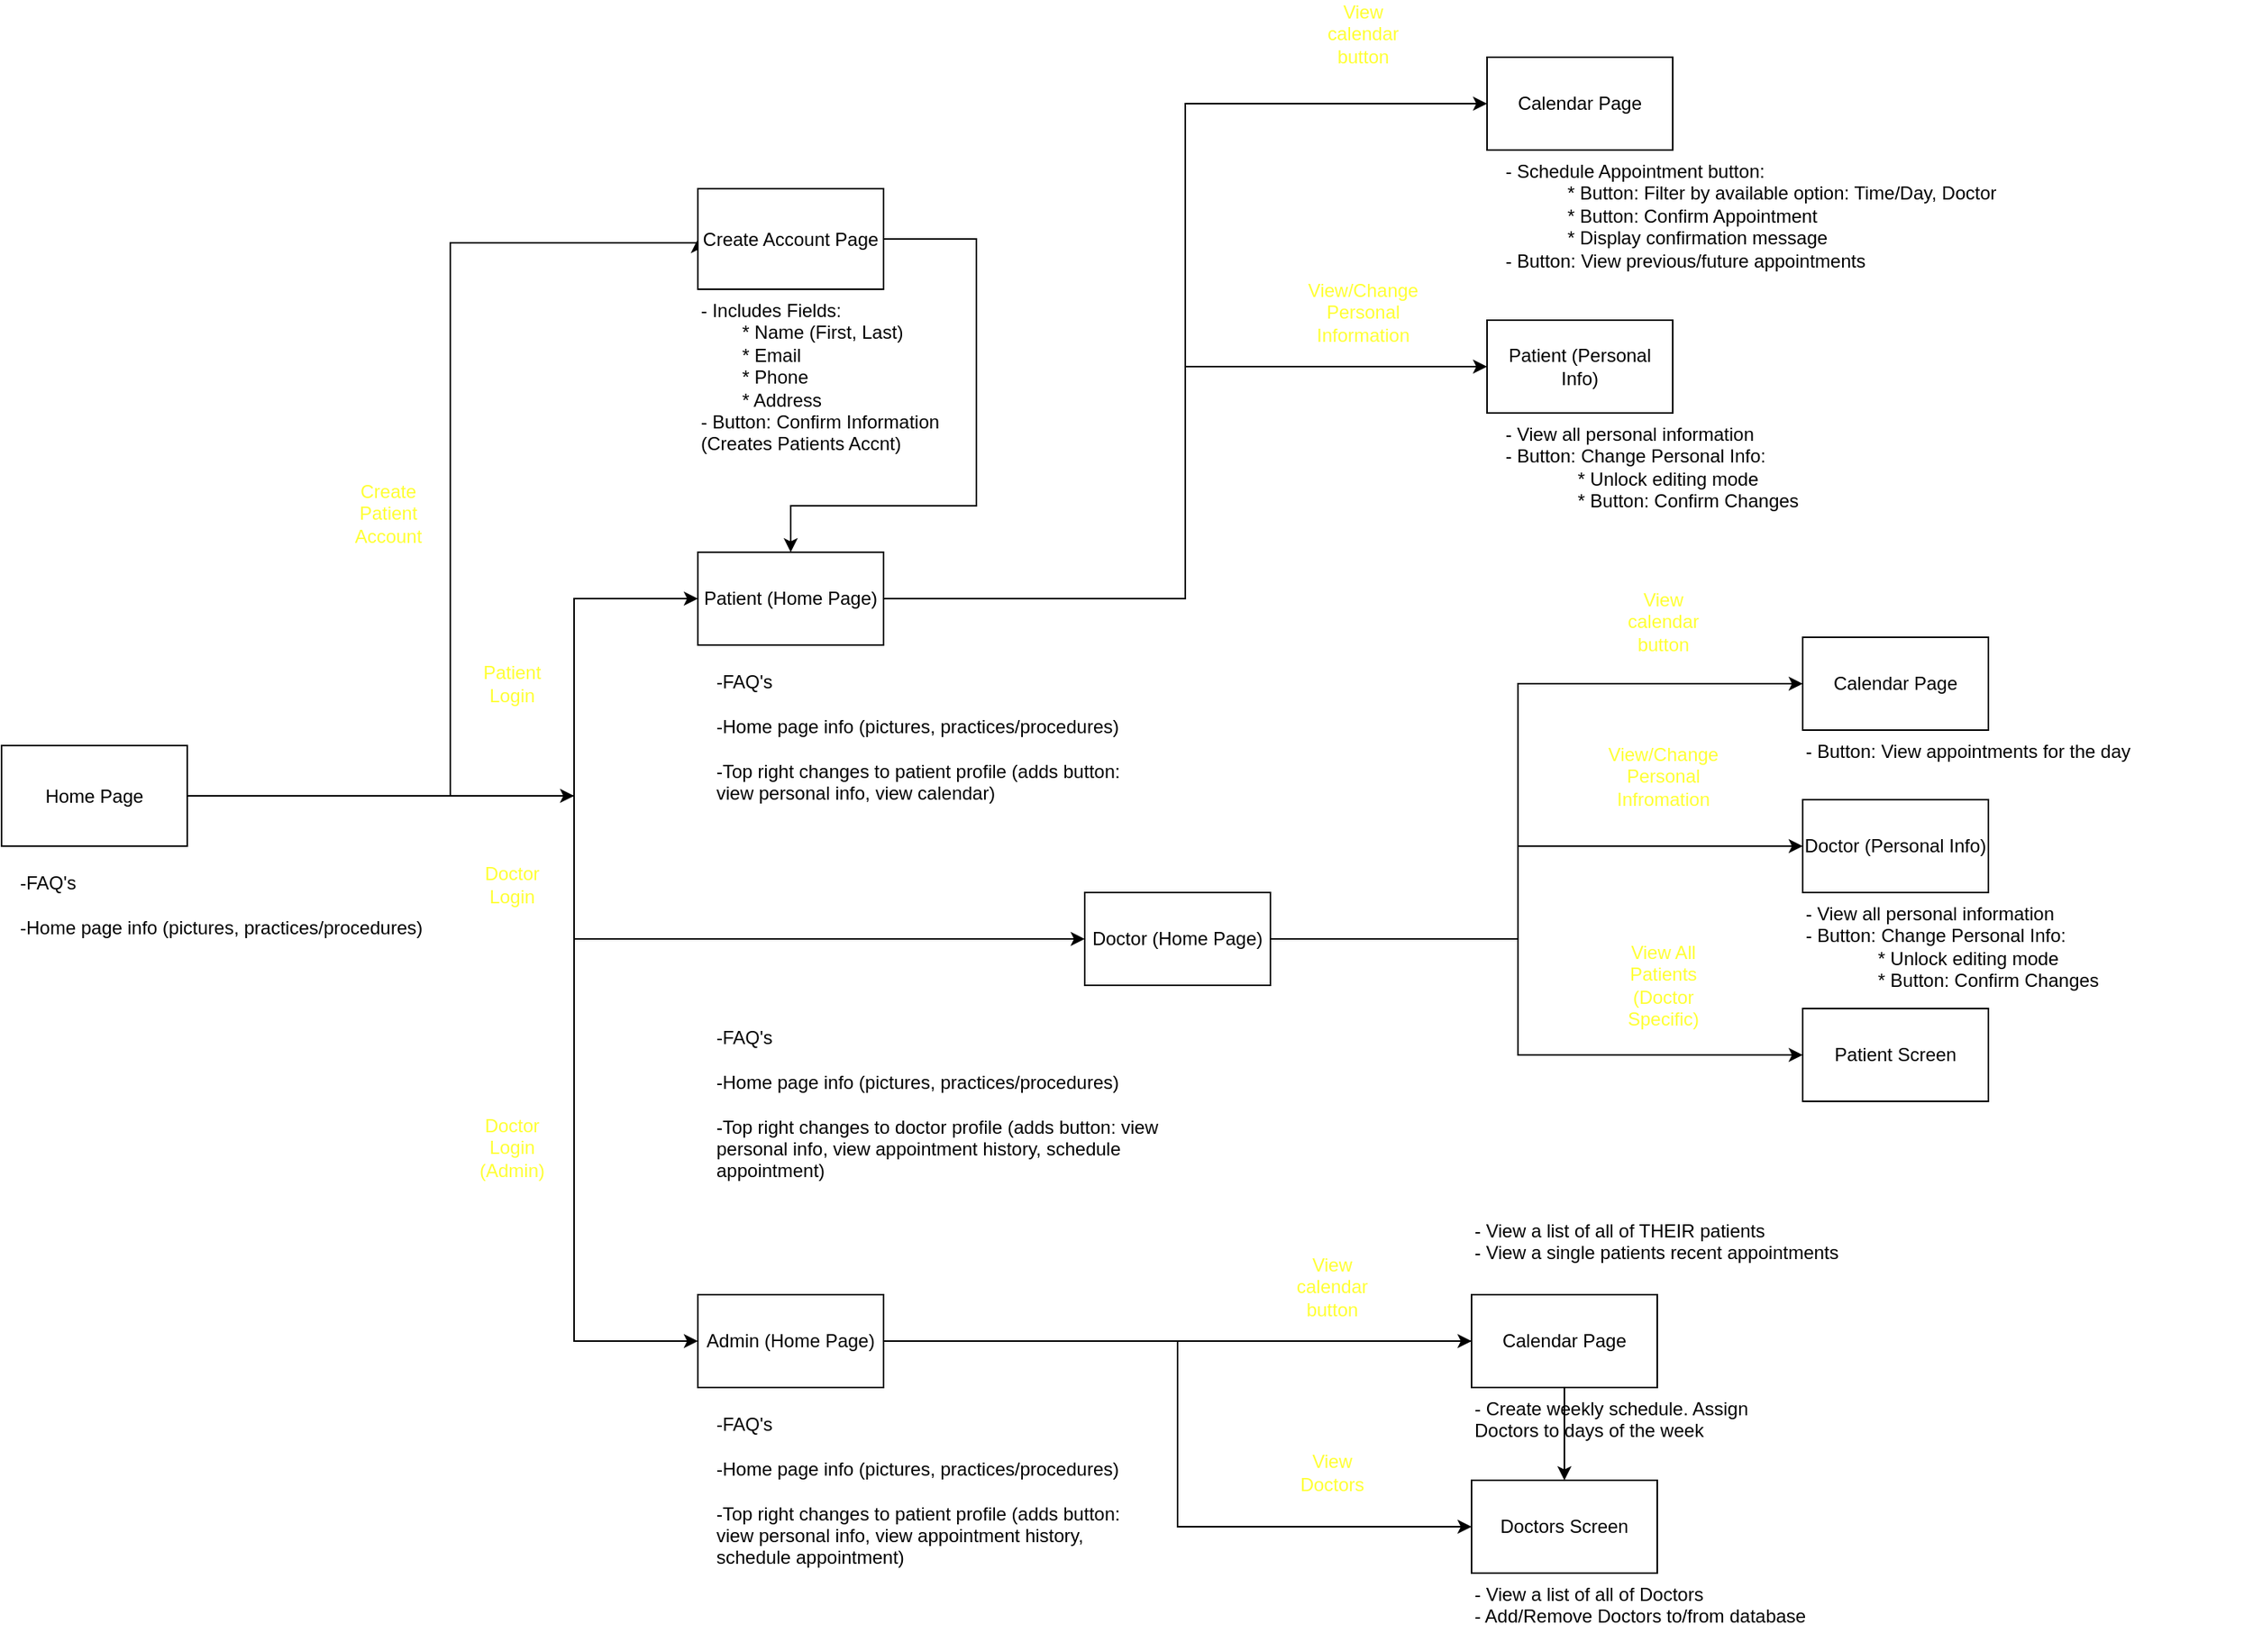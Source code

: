 <mxfile version="26.0.9">
  <diagram id="C5RBs43oDa-KdzZeNtuy" name="Page-1">
    <mxGraphModel dx="2901" dy="1196" grid="1" gridSize="10" guides="1" tooltips="1" connect="1" arrows="1" fold="1" page="1" pageScale="1" pageWidth="827" pageHeight="1169" math="0" shadow="0">
      <root>
        <mxCell id="WIyWlLk6GJQsqaUBKTNV-0" />
        <mxCell id="WIyWlLk6GJQsqaUBKTNV-1" parent="WIyWlLk6GJQsqaUBKTNV-0" />
        <mxCell id="zAAHTgH2nLlH8yWDlz5y-14" style="edgeStyle=orthogonalEdgeStyle;rounded=0;orthogonalLoop=1;jettySize=auto;html=1;" parent="WIyWlLk6GJQsqaUBKTNV-1" source="zAAHTgH2nLlH8yWDlz5y-0" edge="1">
          <mxGeometry relative="1" as="geometry">
            <mxPoint x="-260" y="587.5" as="targetPoint" />
          </mxGeometry>
        </mxCell>
        <mxCell id="zAAHTgH2nLlH8yWDlz5y-24" style="edgeStyle=orthogonalEdgeStyle;rounded=0;orthogonalLoop=1;jettySize=auto;html=1;entryX=0;entryY=0.5;entryDx=0;entryDy=0;" parent="WIyWlLk6GJQsqaUBKTNV-1" source="zAAHTgH2nLlH8yWDlz5y-0" target="zAAHTgH2nLlH8yWDlz5y-21" edge="1">
          <mxGeometry relative="1" as="geometry">
            <Array as="points">
              <mxPoint x="-340" y="587" />
              <mxPoint x="-340" y="230" />
              <mxPoint x="-180" y="230" />
            </Array>
          </mxGeometry>
        </mxCell>
        <mxCell id="NFaxHCr0lCRyJI4APLwD-33" style="edgeStyle=orthogonalEdgeStyle;rounded=0;orthogonalLoop=1;jettySize=auto;html=1;entryX=0;entryY=0.5;entryDx=0;entryDy=0;" edge="1" parent="WIyWlLk6GJQsqaUBKTNV-1" source="zAAHTgH2nLlH8yWDlz5y-0" target="zAAHTgH2nLlH8yWDlz5y-1">
          <mxGeometry relative="1" as="geometry">
            <Array as="points">
              <mxPoint x="-260" y="588" />
              <mxPoint x="-260" y="680" />
            </Array>
          </mxGeometry>
        </mxCell>
        <mxCell id="NFaxHCr0lCRyJI4APLwD-34" style="edgeStyle=orthogonalEdgeStyle;rounded=0;orthogonalLoop=1;jettySize=auto;html=1;entryX=0;entryY=0.5;entryDx=0;entryDy=0;" edge="1" parent="WIyWlLk6GJQsqaUBKTNV-1" source="zAAHTgH2nLlH8yWDlz5y-0" target="zAAHTgH2nLlH8yWDlz5y-2">
          <mxGeometry relative="1" as="geometry">
            <Array as="points">
              <mxPoint x="-260" y="588" />
              <mxPoint x="-260" y="460" />
            </Array>
          </mxGeometry>
        </mxCell>
        <mxCell id="NFaxHCr0lCRyJI4APLwD-35" style="edgeStyle=orthogonalEdgeStyle;rounded=0;orthogonalLoop=1;jettySize=auto;html=1;entryX=0;entryY=0.5;entryDx=0;entryDy=0;" edge="1" parent="WIyWlLk6GJQsqaUBKTNV-1" source="zAAHTgH2nLlH8yWDlz5y-0" target="zAAHTgH2nLlH8yWDlz5y-8">
          <mxGeometry relative="1" as="geometry">
            <Array as="points">
              <mxPoint x="-260" y="588" />
              <mxPoint x="-260" y="940" />
            </Array>
          </mxGeometry>
        </mxCell>
        <mxCell id="zAAHTgH2nLlH8yWDlz5y-0" value="Home Page" style="rounded=0;whiteSpace=wrap;html=1;" parent="WIyWlLk6GJQsqaUBKTNV-1" vertex="1">
          <mxGeometry x="-630" y="555" width="120" height="65" as="geometry" />
        </mxCell>
        <mxCell id="NFaxHCr0lCRyJI4APLwD-28" style="edgeStyle=orthogonalEdgeStyle;rounded=0;orthogonalLoop=1;jettySize=auto;html=1;entryX=0;entryY=0.5;entryDx=0;entryDy=0;" edge="1" parent="WIyWlLk6GJQsqaUBKTNV-1" source="zAAHTgH2nLlH8yWDlz5y-1" target="NFaxHCr0lCRyJI4APLwD-2">
          <mxGeometry relative="1" as="geometry">
            <Array as="points">
              <mxPoint x="350" y="680" />
              <mxPoint x="350" y="620" />
            </Array>
          </mxGeometry>
        </mxCell>
        <mxCell id="NFaxHCr0lCRyJI4APLwD-29" style="edgeStyle=orthogonalEdgeStyle;rounded=0;orthogonalLoop=1;jettySize=auto;html=1;entryX=0;entryY=0.5;entryDx=0;entryDy=0;" edge="1" parent="WIyWlLk6GJQsqaUBKTNV-1" source="zAAHTgH2nLlH8yWDlz5y-1" target="NFaxHCr0lCRyJI4APLwD-0">
          <mxGeometry relative="1" as="geometry">
            <Array as="points">
              <mxPoint x="350" y="680" />
              <mxPoint x="350" y="515" />
            </Array>
          </mxGeometry>
        </mxCell>
        <mxCell id="NFaxHCr0lCRyJI4APLwD-30" style="edgeStyle=orthogonalEdgeStyle;rounded=0;orthogonalLoop=1;jettySize=auto;html=1;entryX=0;entryY=0.5;entryDx=0;entryDy=0;" edge="1" parent="WIyWlLk6GJQsqaUBKTNV-1" source="zAAHTgH2nLlH8yWDlz5y-1" target="NFaxHCr0lCRyJI4APLwD-6">
          <mxGeometry relative="1" as="geometry">
            <Array as="points">
              <mxPoint x="350" y="680" />
              <mxPoint x="350" y="755" />
            </Array>
          </mxGeometry>
        </mxCell>
        <mxCell id="zAAHTgH2nLlH8yWDlz5y-1" value="Doctor (Home Page)" style="rounded=0;whiteSpace=wrap;html=1;" parent="WIyWlLk6GJQsqaUBKTNV-1" vertex="1">
          <mxGeometry x="70" y="650" width="120" height="60" as="geometry" />
        </mxCell>
        <mxCell id="NFaxHCr0lCRyJI4APLwD-8" style="edgeStyle=orthogonalEdgeStyle;rounded=0;orthogonalLoop=1;jettySize=auto;html=1;entryX=0;entryY=0.5;entryDx=0;entryDy=0;" edge="1" parent="WIyWlLk6GJQsqaUBKTNV-1" source="zAAHTgH2nLlH8yWDlz5y-2" target="zAAHTgH2nLlH8yWDlz5y-17">
          <mxGeometry relative="1" as="geometry" />
        </mxCell>
        <mxCell id="NFaxHCr0lCRyJI4APLwD-9" style="edgeStyle=orthogonalEdgeStyle;rounded=0;orthogonalLoop=1;jettySize=auto;html=1;entryX=0;entryY=0.5;entryDx=0;entryDy=0;" edge="1" parent="WIyWlLk6GJQsqaUBKTNV-1" source="zAAHTgH2nLlH8yWDlz5y-2" target="zAAHTgH2nLlH8yWDlz5y-19">
          <mxGeometry relative="1" as="geometry" />
        </mxCell>
        <mxCell id="zAAHTgH2nLlH8yWDlz5y-2" value="Patient (Home Page)" style="rounded=0;whiteSpace=wrap;html=1;" parent="WIyWlLk6GJQsqaUBKTNV-1" vertex="1">
          <mxGeometry x="-180" y="430" width="120" height="60" as="geometry" />
        </mxCell>
        <mxCell id="zAAHTgH2nLlH8yWDlz5y-6" value="&lt;font style=&quot;color: rgb(255, 255, 51);&quot;&gt;Patient Login&lt;/font&gt;" style="text;html=1;align=center;verticalAlign=middle;whiteSpace=wrap;rounded=0;" parent="WIyWlLk6GJQsqaUBKTNV-1" vertex="1">
          <mxGeometry x="-330" y="500" width="60" height="30" as="geometry" />
        </mxCell>
        <mxCell id="zAAHTgH2nLlH8yWDlz5y-7" value="&lt;font style=&quot;color: rgb(255, 255, 51);&quot;&gt;Doctor Login&lt;/font&gt;" style="text;html=1;align=center;verticalAlign=middle;whiteSpace=wrap;rounded=0;" parent="WIyWlLk6GJQsqaUBKTNV-1" vertex="1">
          <mxGeometry x="-330" y="630" width="60" height="30" as="geometry" />
        </mxCell>
        <mxCell id="NFaxHCr0lCRyJI4APLwD-19" value="" style="edgeStyle=orthogonalEdgeStyle;rounded=0;orthogonalLoop=1;jettySize=auto;html=1;" edge="1" parent="WIyWlLk6GJQsqaUBKTNV-1" source="zAAHTgH2nLlH8yWDlz5y-8" target="NFaxHCr0lCRyJI4APLwD-18">
          <mxGeometry relative="1" as="geometry" />
        </mxCell>
        <mxCell id="NFaxHCr0lCRyJI4APLwD-24" value="" style="edgeStyle=orthogonalEdgeStyle;rounded=0;orthogonalLoop=1;jettySize=auto;html=1;" edge="1" parent="WIyWlLk6GJQsqaUBKTNV-1" source="zAAHTgH2nLlH8yWDlz5y-8" target="NFaxHCr0lCRyJI4APLwD-23">
          <mxGeometry relative="1" as="geometry" />
        </mxCell>
        <mxCell id="NFaxHCr0lCRyJI4APLwD-25" style="edgeStyle=orthogonalEdgeStyle;rounded=0;orthogonalLoop=1;jettySize=auto;html=1;entryX=0;entryY=0.5;entryDx=0;entryDy=0;" edge="1" parent="WIyWlLk6GJQsqaUBKTNV-1" source="zAAHTgH2nLlH8yWDlz5y-8" target="NFaxHCr0lCRyJI4APLwD-23">
          <mxGeometry relative="1" as="geometry" />
        </mxCell>
        <mxCell id="zAAHTgH2nLlH8yWDlz5y-8" value="Admin (Home Page)" style="rounded=0;whiteSpace=wrap;html=1;" parent="WIyWlLk6GJQsqaUBKTNV-1" vertex="1">
          <mxGeometry x="-180" y="910" width="120" height="60" as="geometry" />
        </mxCell>
        <mxCell id="zAAHTgH2nLlH8yWDlz5y-10" value="&lt;font style=&quot;color: rgb(255, 255, 51);&quot;&gt;Doctor Login&lt;/font&gt;&lt;div&gt;&lt;font style=&quot;color: rgb(255, 255, 51);&quot;&gt;(Admin)&lt;/font&gt;&lt;/div&gt;" style="text;html=1;align=center;verticalAlign=middle;whiteSpace=wrap;rounded=0;" parent="WIyWlLk6GJQsqaUBKTNV-1" vertex="1">
          <mxGeometry x="-330" y="800" width="60" height="30" as="geometry" />
        </mxCell>
        <mxCell id="zAAHTgH2nLlH8yWDlz5y-12" value="-FAQ&#39;s&lt;br&gt;&lt;br&gt;-Home page info (pictures, practices/procedures)&lt;br&gt;&lt;br&gt;-Top right changes to patient profile (adds button: view personal info, view calendar)" style="text;whiteSpace=wrap;html=1;" parent="WIyWlLk6GJQsqaUBKTNV-1" vertex="1">
          <mxGeometry x="-170" y="500" width="290" height="70" as="geometry" />
        </mxCell>
        <mxCell id="zAAHTgH2nLlH8yWDlz5y-13" value="-FAQ&#39;s&lt;br/&gt;&lt;br&gt;-Home page info (pictures, practices/procedures)&lt;br/&gt;&lt;div&gt;&lt;br/&gt;&lt;/div&gt;" style="text;whiteSpace=wrap;html=1;" parent="WIyWlLk6GJQsqaUBKTNV-1" vertex="1">
          <mxGeometry x="-620" y="630" width="290" height="70" as="geometry" />
        </mxCell>
        <mxCell id="zAAHTgH2nLlH8yWDlz5y-15" value="-FAQ&#39;s&lt;br&gt;&lt;br&gt;-Home page info (pictures, practices/procedures)&lt;br&gt;&lt;br&gt;-Top right changes to doctor profile (adds button: view personal info, view appointment history, schedule appointment)" style="text;whiteSpace=wrap;html=1;" parent="WIyWlLk6GJQsqaUBKTNV-1" vertex="1">
          <mxGeometry x="-170" y="730" width="290" height="70" as="geometry" />
        </mxCell>
        <mxCell id="zAAHTgH2nLlH8yWDlz5y-16" value="-FAQ&#39;s&lt;br/&gt;&lt;br&gt;-Home page info (pictures, practices/procedures)&lt;br/&gt;&lt;br&gt;-Top right changes to patient profile (adds button: view personal info, view appointment history, schedule appointment)" style="text;whiteSpace=wrap;html=1;" parent="WIyWlLk6GJQsqaUBKTNV-1" vertex="1">
          <mxGeometry x="-170" y="980" width="290" height="70" as="geometry" />
        </mxCell>
        <mxCell id="zAAHTgH2nLlH8yWDlz5y-17" value="Calendar Page" style="rounded=0;whiteSpace=wrap;html=1;" parent="WIyWlLk6GJQsqaUBKTNV-1" vertex="1">
          <mxGeometry x="330" y="110" width="120" height="60" as="geometry" />
        </mxCell>
        <mxCell id="zAAHTgH2nLlH8yWDlz5y-19" value="Patient (Personal Info)" style="rounded=0;whiteSpace=wrap;html=1;" parent="WIyWlLk6GJQsqaUBKTNV-1" vertex="1">
          <mxGeometry x="330" y="280" width="120" height="60" as="geometry" />
        </mxCell>
        <mxCell id="zAAHTgH2nLlH8yWDlz5y-26" style="edgeStyle=orthogonalEdgeStyle;rounded=0;orthogonalLoop=1;jettySize=auto;html=1;" parent="WIyWlLk6GJQsqaUBKTNV-1" source="zAAHTgH2nLlH8yWDlz5y-21" edge="1">
          <mxGeometry relative="1" as="geometry">
            <mxPoint x="-120" y="430" as="targetPoint" />
            <Array as="points">
              <mxPoint y="227" />
              <mxPoint y="400" />
              <mxPoint x="-120" y="400" />
            </Array>
          </mxGeometry>
        </mxCell>
        <mxCell id="zAAHTgH2nLlH8yWDlz5y-21" value="Create Account Page" style="rounded=0;whiteSpace=wrap;html=1;" parent="WIyWlLk6GJQsqaUBKTNV-1" vertex="1">
          <mxGeometry x="-180" y="195" width="120" height="65" as="geometry" />
        </mxCell>
        <mxCell id="zAAHTgH2nLlH8yWDlz5y-23" value="&lt;font style=&quot;color: rgb(255, 255, 51);&quot;&gt;Create Patient Account&lt;/font&gt;" style="text;html=1;align=center;verticalAlign=middle;whiteSpace=wrap;rounded=0;" parent="WIyWlLk6GJQsqaUBKTNV-1" vertex="1">
          <mxGeometry x="-410" y="390" width="60" height="30" as="geometry" />
        </mxCell>
        <mxCell id="zAAHTgH2nLlH8yWDlz5y-25" value="- Includes Fields:&lt;div&gt;&amp;nbsp; &amp;nbsp; &amp;nbsp; &amp;nbsp; * Name (First, Last)&lt;/div&gt;&lt;div&gt;&amp;nbsp; &amp;nbsp; &amp;nbsp; &amp;nbsp; * Email&lt;/div&gt;&lt;div&gt;&amp;nbsp; &amp;nbsp; &amp;nbsp; &amp;nbsp; * Phone&lt;/div&gt;&lt;div&gt;&amp;nbsp; &amp;nbsp; &amp;nbsp; &amp;nbsp; * Address&lt;/div&gt;&lt;div&gt;- Button: Confirm Information (Creates Patients Accnt)&lt;/div&gt;&lt;div&gt;&lt;br&gt;&lt;/div&gt;" style="text;whiteSpace=wrap;html=1;" parent="WIyWlLk6GJQsqaUBKTNV-1" vertex="1">
          <mxGeometry x="-180" y="260" width="190" height="70" as="geometry" />
        </mxCell>
        <mxCell id="zAAHTgH2nLlH8yWDlz5y-27" value="&lt;font style=&quot;color: rgb(255, 255, 51);&quot;&gt;View calendar button&lt;/font&gt;" style="text;html=1;align=center;verticalAlign=middle;whiteSpace=wrap;rounded=0;" parent="WIyWlLk6GJQsqaUBKTNV-1" vertex="1">
          <mxGeometry x="220" y="80" width="60" height="30" as="geometry" />
        </mxCell>
        <mxCell id="zAAHTgH2nLlH8yWDlz5y-28" value="&lt;font style=&quot;color: rgb(255, 255, 51);&quot;&gt;View/Change Personal Information&lt;/font&gt;" style="text;html=1;align=center;verticalAlign=middle;whiteSpace=wrap;rounded=0;" parent="WIyWlLk6GJQsqaUBKTNV-1" vertex="1">
          <mxGeometry x="220" y="260" width="60" height="30" as="geometry" />
        </mxCell>
        <mxCell id="zAAHTgH2nLlH8yWDlz5y-29" value="- Schedule Appointment button:&lt;div&gt;&amp;nbsp; &amp;nbsp; &amp;nbsp; &amp;nbsp; &amp;nbsp; &amp;nbsp; * Button: Filter by available option: Time/Day, Doctor&lt;/div&gt;&lt;div&gt;&amp;nbsp; &amp;nbsp; &amp;nbsp; &amp;nbsp; &amp;nbsp; &amp;nbsp; * Button: Confirm Appointment&lt;/div&gt;&lt;div&gt;&amp;nbsp; &amp;nbsp; &amp;nbsp; &amp;nbsp; &amp;nbsp; &amp;nbsp; * Display confirmation message&lt;br&gt;&lt;div&gt;- Button: View previous/future appointments&lt;/div&gt;&lt;/div&gt;&lt;div&gt;&amp;nbsp; &amp;nbsp; &amp;nbsp; &amp;nbsp; &amp;nbsp; &amp;nbsp;&amp;nbsp;&lt;/div&gt;" style="text;whiteSpace=wrap;html=1;" parent="WIyWlLk6GJQsqaUBKTNV-1" vertex="1">
          <mxGeometry x="340" y="170" width="340" height="70" as="geometry" />
        </mxCell>
        <mxCell id="zAAHTgH2nLlH8yWDlz5y-30" value="- View all personal information&lt;div&gt;- Button: Change Personal Info:&amp;nbsp;&lt;/div&gt;&lt;div&gt;&amp;nbsp; &amp;nbsp; &amp;nbsp; &amp;nbsp; &amp;nbsp; &amp;nbsp; &amp;nbsp; * Unlock editing mode&lt;/div&gt;&lt;div&gt;&amp;nbsp; &amp;nbsp; &amp;nbsp; &amp;nbsp; &amp;nbsp; &amp;nbsp; &amp;nbsp; * Button: Confirm Changes&amp;nbsp;&lt;/div&gt;" style="text;whiteSpace=wrap;html=1;" parent="WIyWlLk6GJQsqaUBKTNV-1" vertex="1">
          <mxGeometry x="340" y="340" width="290" height="70" as="geometry" />
        </mxCell>
        <mxCell id="NFaxHCr0lCRyJI4APLwD-0" value="Calendar Page" style="whiteSpace=wrap;html=1;rounded=0;" vertex="1" parent="WIyWlLk6GJQsqaUBKTNV-1">
          <mxGeometry x="534" y="485" width="120" height="60" as="geometry" />
        </mxCell>
        <mxCell id="NFaxHCr0lCRyJI4APLwD-2" value="Doctor (Personal Info)" style="whiteSpace=wrap;html=1;rounded=0;" vertex="1" parent="WIyWlLk6GJQsqaUBKTNV-1">
          <mxGeometry x="534" y="590" width="120" height="60" as="geometry" />
        </mxCell>
        <mxCell id="NFaxHCr0lCRyJI4APLwD-4" value="- View all personal information&lt;div&gt;- Button: Change Personal Info:&amp;nbsp;&lt;/div&gt;&lt;div&gt;&amp;nbsp; &amp;nbsp; &amp;nbsp; &amp;nbsp; &amp;nbsp; &amp;nbsp; &amp;nbsp; * Unlock editing mode&lt;/div&gt;&lt;div&gt;&amp;nbsp; &amp;nbsp; &amp;nbsp; &amp;nbsp; &amp;nbsp; &amp;nbsp; &amp;nbsp; * Button: Confirm Changes&amp;nbsp;&lt;/div&gt;" style="text;whiteSpace=wrap;html=1;" vertex="1" parent="WIyWlLk6GJQsqaUBKTNV-1">
          <mxGeometry x="534" y="650" width="290" height="70" as="geometry" />
        </mxCell>
        <mxCell id="NFaxHCr0lCRyJI4APLwD-5" value="&lt;div&gt;&lt;span style=&quot;background-color: transparent; color: light-dark(rgb(0, 0, 0), rgb(255, 255, 255));&quot;&gt;- Button: View appointments for the day&lt;/span&gt;&lt;br&gt;&lt;/div&gt;&lt;div&gt;&amp;nbsp; &amp;nbsp; &amp;nbsp; &amp;nbsp; &amp;nbsp; &amp;nbsp;&amp;nbsp;&lt;/div&gt;" style="text;whiteSpace=wrap;html=1;" vertex="1" parent="WIyWlLk6GJQsqaUBKTNV-1">
          <mxGeometry x="534" y="545" width="220" height="45" as="geometry" />
        </mxCell>
        <mxCell id="NFaxHCr0lCRyJI4APLwD-6" value="Patient Screen" style="whiteSpace=wrap;html=1;rounded=0;" vertex="1" parent="WIyWlLk6GJQsqaUBKTNV-1">
          <mxGeometry x="534" y="725" width="120" height="60" as="geometry" />
        </mxCell>
        <mxCell id="NFaxHCr0lCRyJI4APLwD-14" value="&lt;font style=&quot;color: rgb(255, 255, 51);&quot;&gt;View calendar button&lt;/font&gt;" style="text;html=1;align=center;verticalAlign=middle;whiteSpace=wrap;rounded=0;" vertex="1" parent="WIyWlLk6GJQsqaUBKTNV-1">
          <mxGeometry x="414" y="460" width="60" height="30" as="geometry" />
        </mxCell>
        <mxCell id="NFaxHCr0lCRyJI4APLwD-15" value="&lt;font style=&quot;color: rgb(255, 255, 51);&quot;&gt;View/Change Personal Infromation&lt;/font&gt;" style="text;html=1;align=center;verticalAlign=middle;whiteSpace=wrap;rounded=0;" vertex="1" parent="WIyWlLk6GJQsqaUBKTNV-1">
          <mxGeometry x="414" y="560" width="60" height="30" as="geometry" />
        </mxCell>
        <mxCell id="NFaxHCr0lCRyJI4APLwD-16" value="&lt;font style=&quot;color: rgb(255, 255, 51);&quot;&gt;View All Patients (Doctor Specific)&lt;/font&gt;" style="text;html=1;align=center;verticalAlign=middle;whiteSpace=wrap;rounded=0;" vertex="1" parent="WIyWlLk6GJQsqaUBKTNV-1">
          <mxGeometry x="414" y="695" width="60" height="30" as="geometry" />
        </mxCell>
        <mxCell id="NFaxHCr0lCRyJI4APLwD-17" value="- View a list of all of THEIR patients&lt;div&gt;- View a single patients recent appointments&lt;/div&gt;" style="text;whiteSpace=wrap;html=1;" vertex="1" parent="WIyWlLk6GJQsqaUBKTNV-1">
          <mxGeometry x="320" y="855" width="290" height="55" as="geometry" />
        </mxCell>
        <mxCell id="NFaxHCr0lCRyJI4APLwD-18" value="Calendar Page" style="whiteSpace=wrap;html=1;rounded=0;" vertex="1" parent="WIyWlLk6GJQsqaUBKTNV-1">
          <mxGeometry x="320" y="910" width="120" height="60" as="geometry" />
        </mxCell>
        <mxCell id="NFaxHCr0lCRyJI4APLwD-21" value="&lt;font style=&quot;color: rgb(255, 255, 51);&quot;&gt;View calendar button&lt;/font&gt;" style="text;html=1;align=center;verticalAlign=middle;whiteSpace=wrap;rounded=0;" vertex="1" parent="WIyWlLk6GJQsqaUBKTNV-1">
          <mxGeometry x="200" y="890" width="60" height="30" as="geometry" />
        </mxCell>
        <mxCell id="NFaxHCr0lCRyJI4APLwD-22" value="&lt;div&gt;- Create weekly schedule. Assign Doctors to days of the week&lt;/div&gt;" style="text;whiteSpace=wrap;html=1;" vertex="1" parent="WIyWlLk6GJQsqaUBKTNV-1">
          <mxGeometry x="320" y="970" width="220" height="45" as="geometry" />
        </mxCell>
        <mxCell id="NFaxHCr0lCRyJI4APLwD-23" value="Doctors Screen" style="whiteSpace=wrap;html=1;rounded=0;" vertex="1" parent="WIyWlLk6GJQsqaUBKTNV-1">
          <mxGeometry x="320" y="1030" width="120" height="60" as="geometry" />
        </mxCell>
        <mxCell id="NFaxHCr0lCRyJI4APLwD-26" value="&lt;font style=&quot;color: rgb(255, 255, 51);&quot;&gt;View Doctors&lt;/font&gt;" style="text;html=1;align=center;verticalAlign=middle;whiteSpace=wrap;rounded=0;" vertex="1" parent="WIyWlLk6GJQsqaUBKTNV-1">
          <mxGeometry x="200" y="1010" width="60" height="30" as="geometry" />
        </mxCell>
        <mxCell id="NFaxHCr0lCRyJI4APLwD-27" value="- View a list of all of Doctors&lt;div&gt;- Add/Remove Doctors to/from database&lt;/div&gt;" style="text;whiteSpace=wrap;html=1;" vertex="1" parent="WIyWlLk6GJQsqaUBKTNV-1">
          <mxGeometry x="320" y="1090" width="290" height="50" as="geometry" />
        </mxCell>
      </root>
    </mxGraphModel>
  </diagram>
</mxfile>
